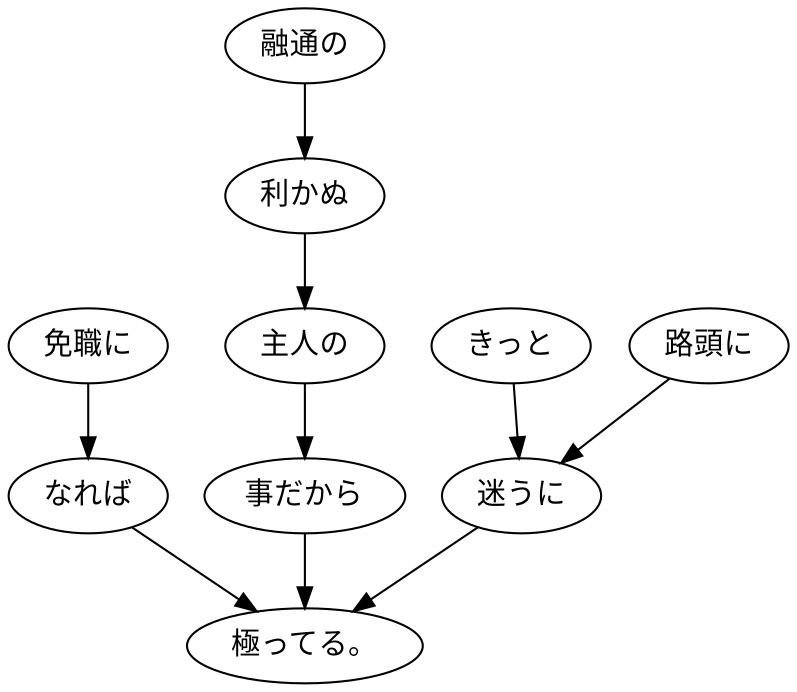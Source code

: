 digraph graph4504 {
	node0 [label="免職に"];
	node1 [label="なれば"];
	node2 [label="融通の"];
	node3 [label="利かぬ"];
	node4 [label="主人の"];
	node5 [label="事だから"];
	node6 [label="きっと"];
	node7 [label="路頭に"];
	node8 [label="迷うに"];
	node9 [label="極ってる。"];
	node0 -> node1;
	node1 -> node9;
	node2 -> node3;
	node3 -> node4;
	node4 -> node5;
	node5 -> node9;
	node6 -> node8;
	node7 -> node8;
	node8 -> node9;
}
